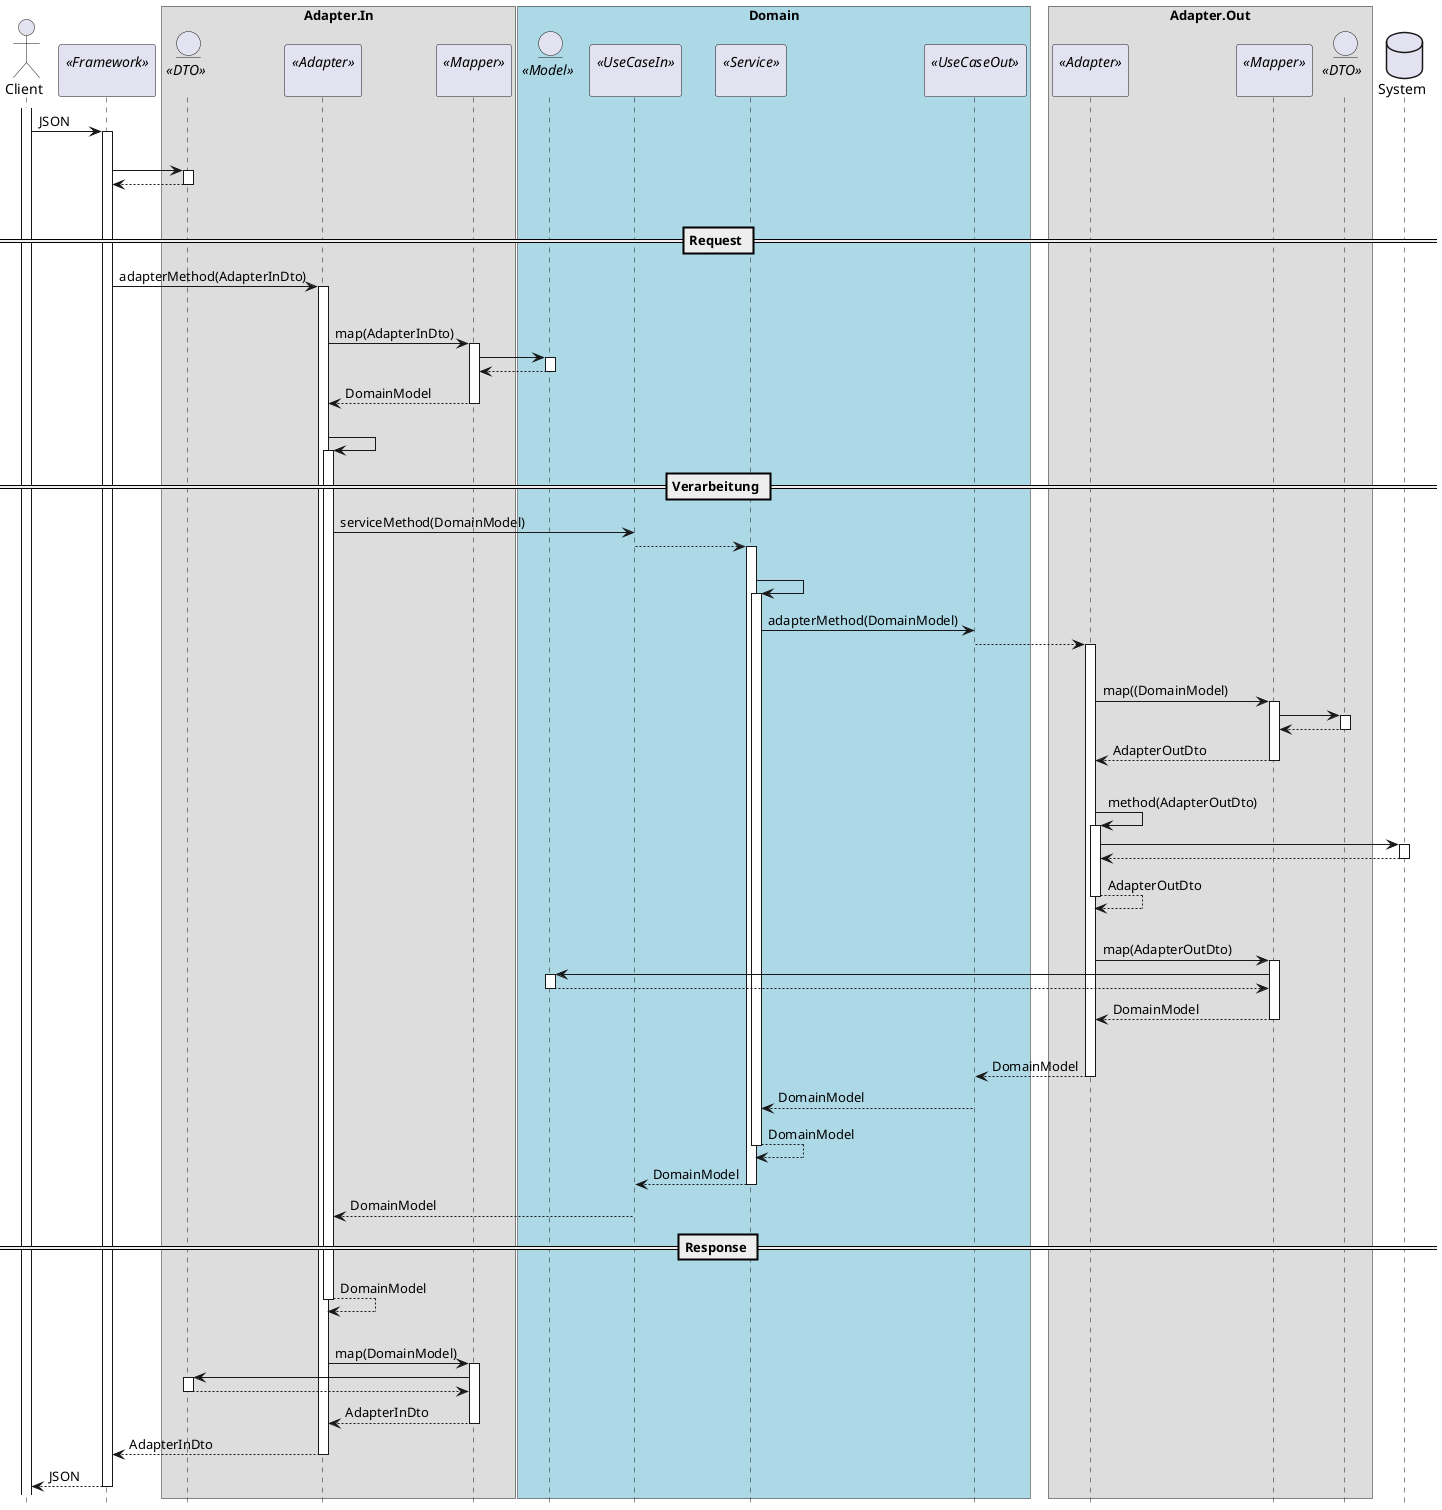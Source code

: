 @startuml

hide footbox

actor Client
activate Client


    participant " " as Restful <<Framework>>
    Client -> Restful: JSON
    |||
box "Adapter.In"
    entity " " as AdapterInDto <<DTO>>
    activate Restful
        Restful -> AdapterInDto
        activate AdapterInDto
        return
        |||
        participant " " as Controller <<Adapter>>
== Request ==
        Restful -> Controller: adapterMethod(AdapterInDto)
        activate Controller
            |||
            participant " " as ResourceMapper <<Mapper>>
            Controller -> ResourceMapper: map(AdapterInDto)
end box
box "Domain" #LightBlue
            entity " " as DomainModel <<Model>>
            activate ResourceMapper
                ResourceMapper -> DomainModel
                activate DomainModel
                return
            return DomainModel
            |||
            participant " " as UseCaseIn <<UseCaseIn>>
            participant " " as Service <<Service>>
            Controller -> Controller
== Verarbeitung ==
            activate Controller

            Controller -> UseCaseIn : serviceMethod(DomainModel)
                        UseCaseIn --> Service
                        activate Service
                            |||
                            Service -> Service
                            activate Service
                                participant " " as UseCaseOut <<UseCaseOut>>
            end box
            box "Adapter.Out"
                                participant " " as AdapterOut <<Adapter>>
                                Service -> UseCaseOut: adapterMethod(DomainModel)
                                UseCaseOut --> AdapterOut
                                activate AdapterOut
                                    |||
                                    participant " " as EntityMapper <<Mapper>>
                                    AdapterOut -> EntityMapper : map((DomainModel)
                                    activate EntityMapper
                                        entity " " as AdapterOutDto <<DTO>>
                                        EntityMapper -> AdapterOutDto
                                        activate AdapterOutDto
                                        return
                                    return AdapterOutDto
                                    |||
                                    AdapterOut -> AdapterOut :method(AdapterOutDto)
                                    activate AdapterOut
            end box
                                        database System
                                        AdapterOut -> System
                                        activate System
                                        return
                                    return AdapterOutDto
                                    |||
                                    AdapterOut -> EntityMapper : map(AdapterOutDto)
                                    activate EntityMapper
                                        EntityMapper -> DomainModel
                                        activate DomainModel
                                        return
                                    return DomainModel
                                    |||
                                return DomainModel
                                UseCaseOut --> Service: DomainModel
                            return DomainModel
                        return DomainModel
                        UseCaseIn --> Controller:DomainModel
== Response ==
            return DomainModel
            |||
            Controller -> ResourceMapper: map(DomainModel)
            activate ResourceMapper
                ResourceMapper -> AdapterInDto
                activate AdapterInDto
                return
            return AdapterInDto
        return AdapterInDto
    return JSON
@enduml
